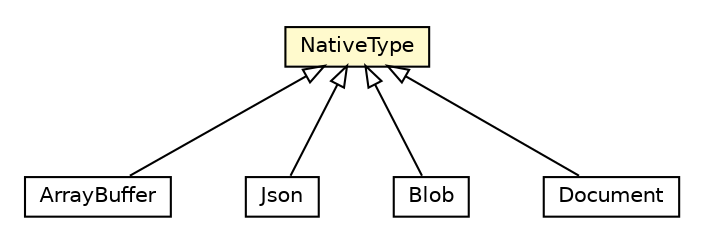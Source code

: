 #!/usr/local/bin/dot
#
# Class diagram 
# Generated by UMLGraph version R5_6-24-gf6e263 (http://www.umlgraph.org/)
#

digraph G {
	edge [fontname="Helvetica",fontsize=10,labelfontname="Helvetica",labelfontsize=10];
	node [fontname="Helvetica",fontsize=10,shape=plaintext];
	nodesep=0.25;
	ranksep=0.5;
	// io.reinert.requestor.gwt.type.ArrayBuffer
	c28158 [label=<<table title="io.reinert.requestor.gwt.type.ArrayBuffer" border="0" cellborder="1" cellspacing="0" cellpadding="2" port="p" href="./ArrayBuffer.html">
		<tr><td><table border="0" cellspacing="0" cellpadding="1">
<tr><td align="center" balign="center"> ArrayBuffer </td></tr>
		</table></td></tr>
		</table>>, URL="./ArrayBuffer.html", fontname="Helvetica", fontcolor="black", fontsize=10.0];
	// io.reinert.requestor.gwt.type.NativeType
	c28159 [label=<<table title="io.reinert.requestor.gwt.type.NativeType" border="0" cellborder="1" cellspacing="0" cellpadding="2" port="p" bgcolor="lemonChiffon" href="./NativeType.html">
		<tr><td><table border="0" cellspacing="0" cellpadding="1">
<tr><td align="center" balign="center"> NativeType </td></tr>
		</table></td></tr>
		</table>>, URL="./NativeType.html", fontname="Helvetica", fontcolor="black", fontsize=10.0];
	// io.reinert.requestor.gwt.type.Json
	c28160 [label=<<table title="io.reinert.requestor.gwt.type.Json" border="0" cellborder="1" cellspacing="0" cellpadding="2" port="p" href="./Json.html">
		<tr><td><table border="0" cellspacing="0" cellpadding="1">
<tr><td align="center" balign="center"> Json </td></tr>
		</table></td></tr>
		</table>>, URL="./Json.html", fontname="Helvetica", fontcolor="black", fontsize=10.0];
	// io.reinert.requestor.gwt.type.Blob
	c28161 [label=<<table title="io.reinert.requestor.gwt.type.Blob" border="0" cellborder="1" cellspacing="0" cellpadding="2" port="p" href="./Blob.html">
		<tr><td><table border="0" cellspacing="0" cellpadding="1">
<tr><td align="center" balign="center"> Blob </td></tr>
		</table></td></tr>
		</table>>, URL="./Blob.html", fontname="Helvetica", fontcolor="black", fontsize=10.0];
	// io.reinert.requestor.gwt.type.Document
	c28162 [label=<<table title="io.reinert.requestor.gwt.type.Document" border="0" cellborder="1" cellspacing="0" cellpadding="2" port="p" href="./Document.html">
		<tr><td><table border="0" cellspacing="0" cellpadding="1">
<tr><td align="center" balign="center"> Document </td></tr>
		</table></td></tr>
		</table>>, URL="./Document.html", fontname="Helvetica", fontcolor="black", fontsize=10.0];
	//io.reinert.requestor.gwt.type.ArrayBuffer extends io.reinert.requestor.gwt.type.NativeType
	c28159:p -> c28158:p [dir=back,arrowtail=empty];
	//io.reinert.requestor.gwt.type.Json extends io.reinert.requestor.gwt.type.NativeType
	c28159:p -> c28160:p [dir=back,arrowtail=empty];
	//io.reinert.requestor.gwt.type.Blob extends io.reinert.requestor.gwt.type.NativeType
	c28159:p -> c28161:p [dir=back,arrowtail=empty];
	//io.reinert.requestor.gwt.type.Document extends io.reinert.requestor.gwt.type.NativeType
	c28159:p -> c28162:p [dir=back,arrowtail=empty];
}

